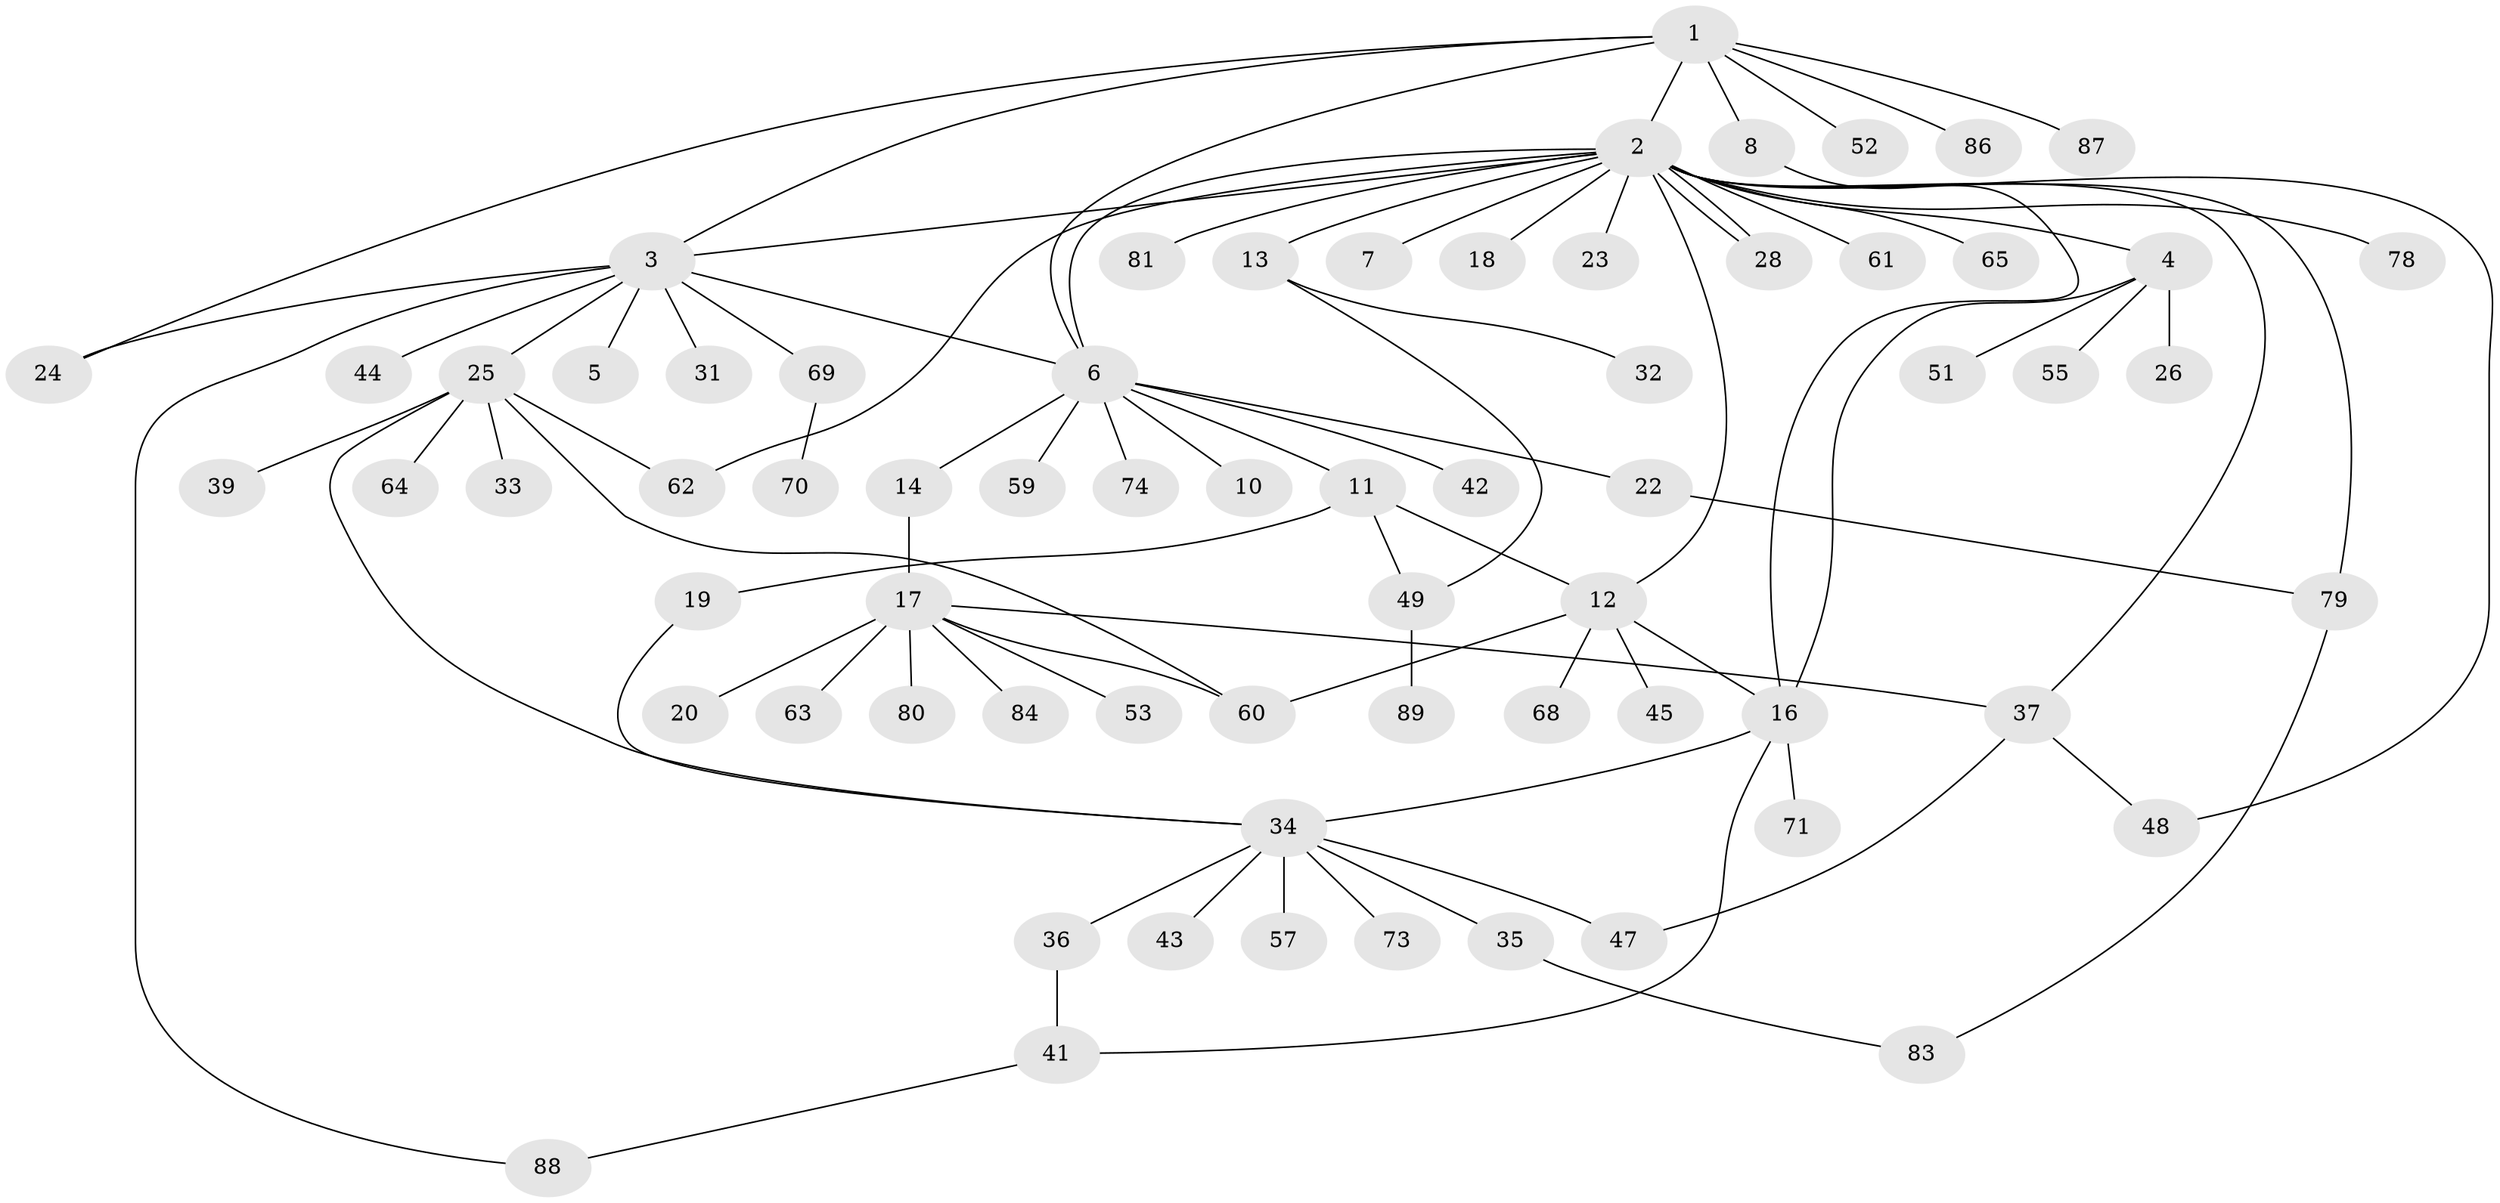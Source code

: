 // original degree distribution, {7: 0.02247191011235955, 19: 0.011235955056179775, 11: 0.011235955056179775, 5: 0.033707865168539325, 2: 0.24719101123595505, 10: 0.02247191011235955, 1: 0.4943820224719101, 4: 0.06741573033707865, 6: 0.011235955056179775, 3: 0.07865168539325842}
// Generated by graph-tools (version 1.1) at 2025/11/02/27/25 16:11:10]
// undirected, 68 vertices, 88 edges
graph export_dot {
graph [start="1"]
  node [color=gray90,style=filled];
  1 [super="+27"];
  2 [super="+72"];
  3 [super="+40"];
  4 [super="+15"];
  5 [super="+67"];
  6 [super="+9"];
  7 [super="+38"];
  8;
  10;
  11 [super="+56"];
  12 [super="+46"];
  13;
  14 [super="+75"];
  16 [super="+30"];
  17 [super="+21"];
  18;
  19 [super="+50"];
  20;
  22;
  23;
  24;
  25 [super="+29"];
  26;
  28 [super="+76"];
  31;
  32;
  33;
  34 [super="+58"];
  35;
  36;
  37 [super="+85"];
  39;
  41 [super="+54"];
  42;
  43;
  44;
  45;
  47;
  48;
  49 [super="+77"];
  51;
  52;
  53;
  55;
  57;
  59;
  60 [super="+66"];
  61;
  62;
  63;
  64;
  65;
  68;
  69;
  70;
  71;
  73;
  74;
  78;
  79 [super="+82"];
  80;
  81;
  83;
  84;
  86;
  87;
  88;
  89;
  1 -- 2;
  1 -- 6;
  1 -- 8;
  1 -- 24;
  1 -- 86;
  1 -- 87;
  1 -- 3;
  1 -- 52;
  2 -- 3;
  2 -- 4;
  2 -- 6;
  2 -- 7;
  2 -- 12;
  2 -- 13;
  2 -- 18;
  2 -- 23;
  2 -- 28;
  2 -- 28;
  2 -- 37;
  2 -- 48;
  2 -- 61;
  2 -- 65;
  2 -- 78;
  2 -- 79;
  2 -- 81;
  2 -- 62;
  3 -- 5;
  3 -- 24;
  3 -- 25;
  3 -- 31;
  3 -- 44;
  3 -- 69;
  3 -- 88;
  3 -- 6;
  4 -- 26;
  4 -- 51;
  4 -- 55;
  4 -- 16;
  6 -- 10;
  6 -- 11;
  6 -- 14;
  6 -- 22;
  6 -- 42;
  6 -- 59;
  6 -- 74;
  8 -- 16;
  11 -- 19;
  11 -- 49;
  11 -- 12;
  12 -- 45;
  12 -- 68;
  12 -- 16;
  12 -- 60;
  13 -- 32;
  13 -- 49;
  14 -- 17;
  16 -- 34;
  16 -- 71;
  16 -- 41;
  17 -- 20;
  17 -- 63;
  17 -- 84;
  17 -- 80;
  17 -- 53;
  17 -- 60;
  17 -- 37;
  19 -- 34;
  22 -- 79;
  25 -- 33;
  25 -- 34;
  25 -- 60;
  25 -- 62;
  25 -- 64;
  25 -- 39;
  34 -- 35;
  34 -- 36;
  34 -- 43;
  34 -- 47;
  34 -- 57;
  34 -- 73;
  35 -- 83;
  36 -- 41;
  37 -- 47;
  37 -- 48;
  41 -- 88;
  49 -- 89;
  69 -- 70;
  79 -- 83;
}
